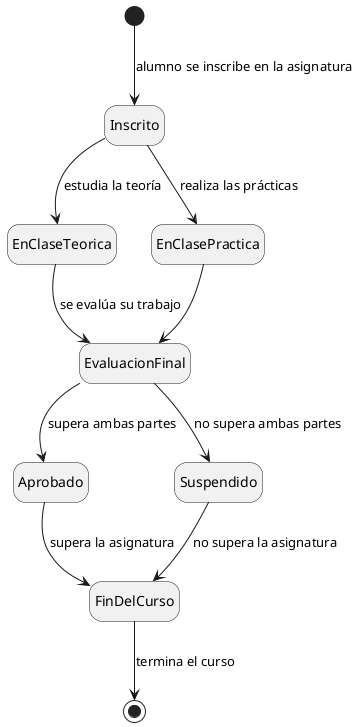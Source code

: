 @startuml
hide empty description

[*] --> Inscrito : alumno se inscribe en la asignatura
Inscrito --> EnClaseTeorica : estudia la teoría
Inscrito --> EnClasePractica : realiza las prácticas
EnClaseTeorica --> EvaluacionFinal : se evalúa su trabajo
EnClasePractica --> EvaluacionFinal 

EvaluacionFinal --> Aprobado : supera ambas partes
EvaluacionFinal --> Suspendido : no supera ambas partes

Aprobado --> FinDelCurso : supera la asignatura
Suspendido --> FinDelCurso : no supera la asignatura
FinDelCurso --> [*] : termina el curso

@enduml
